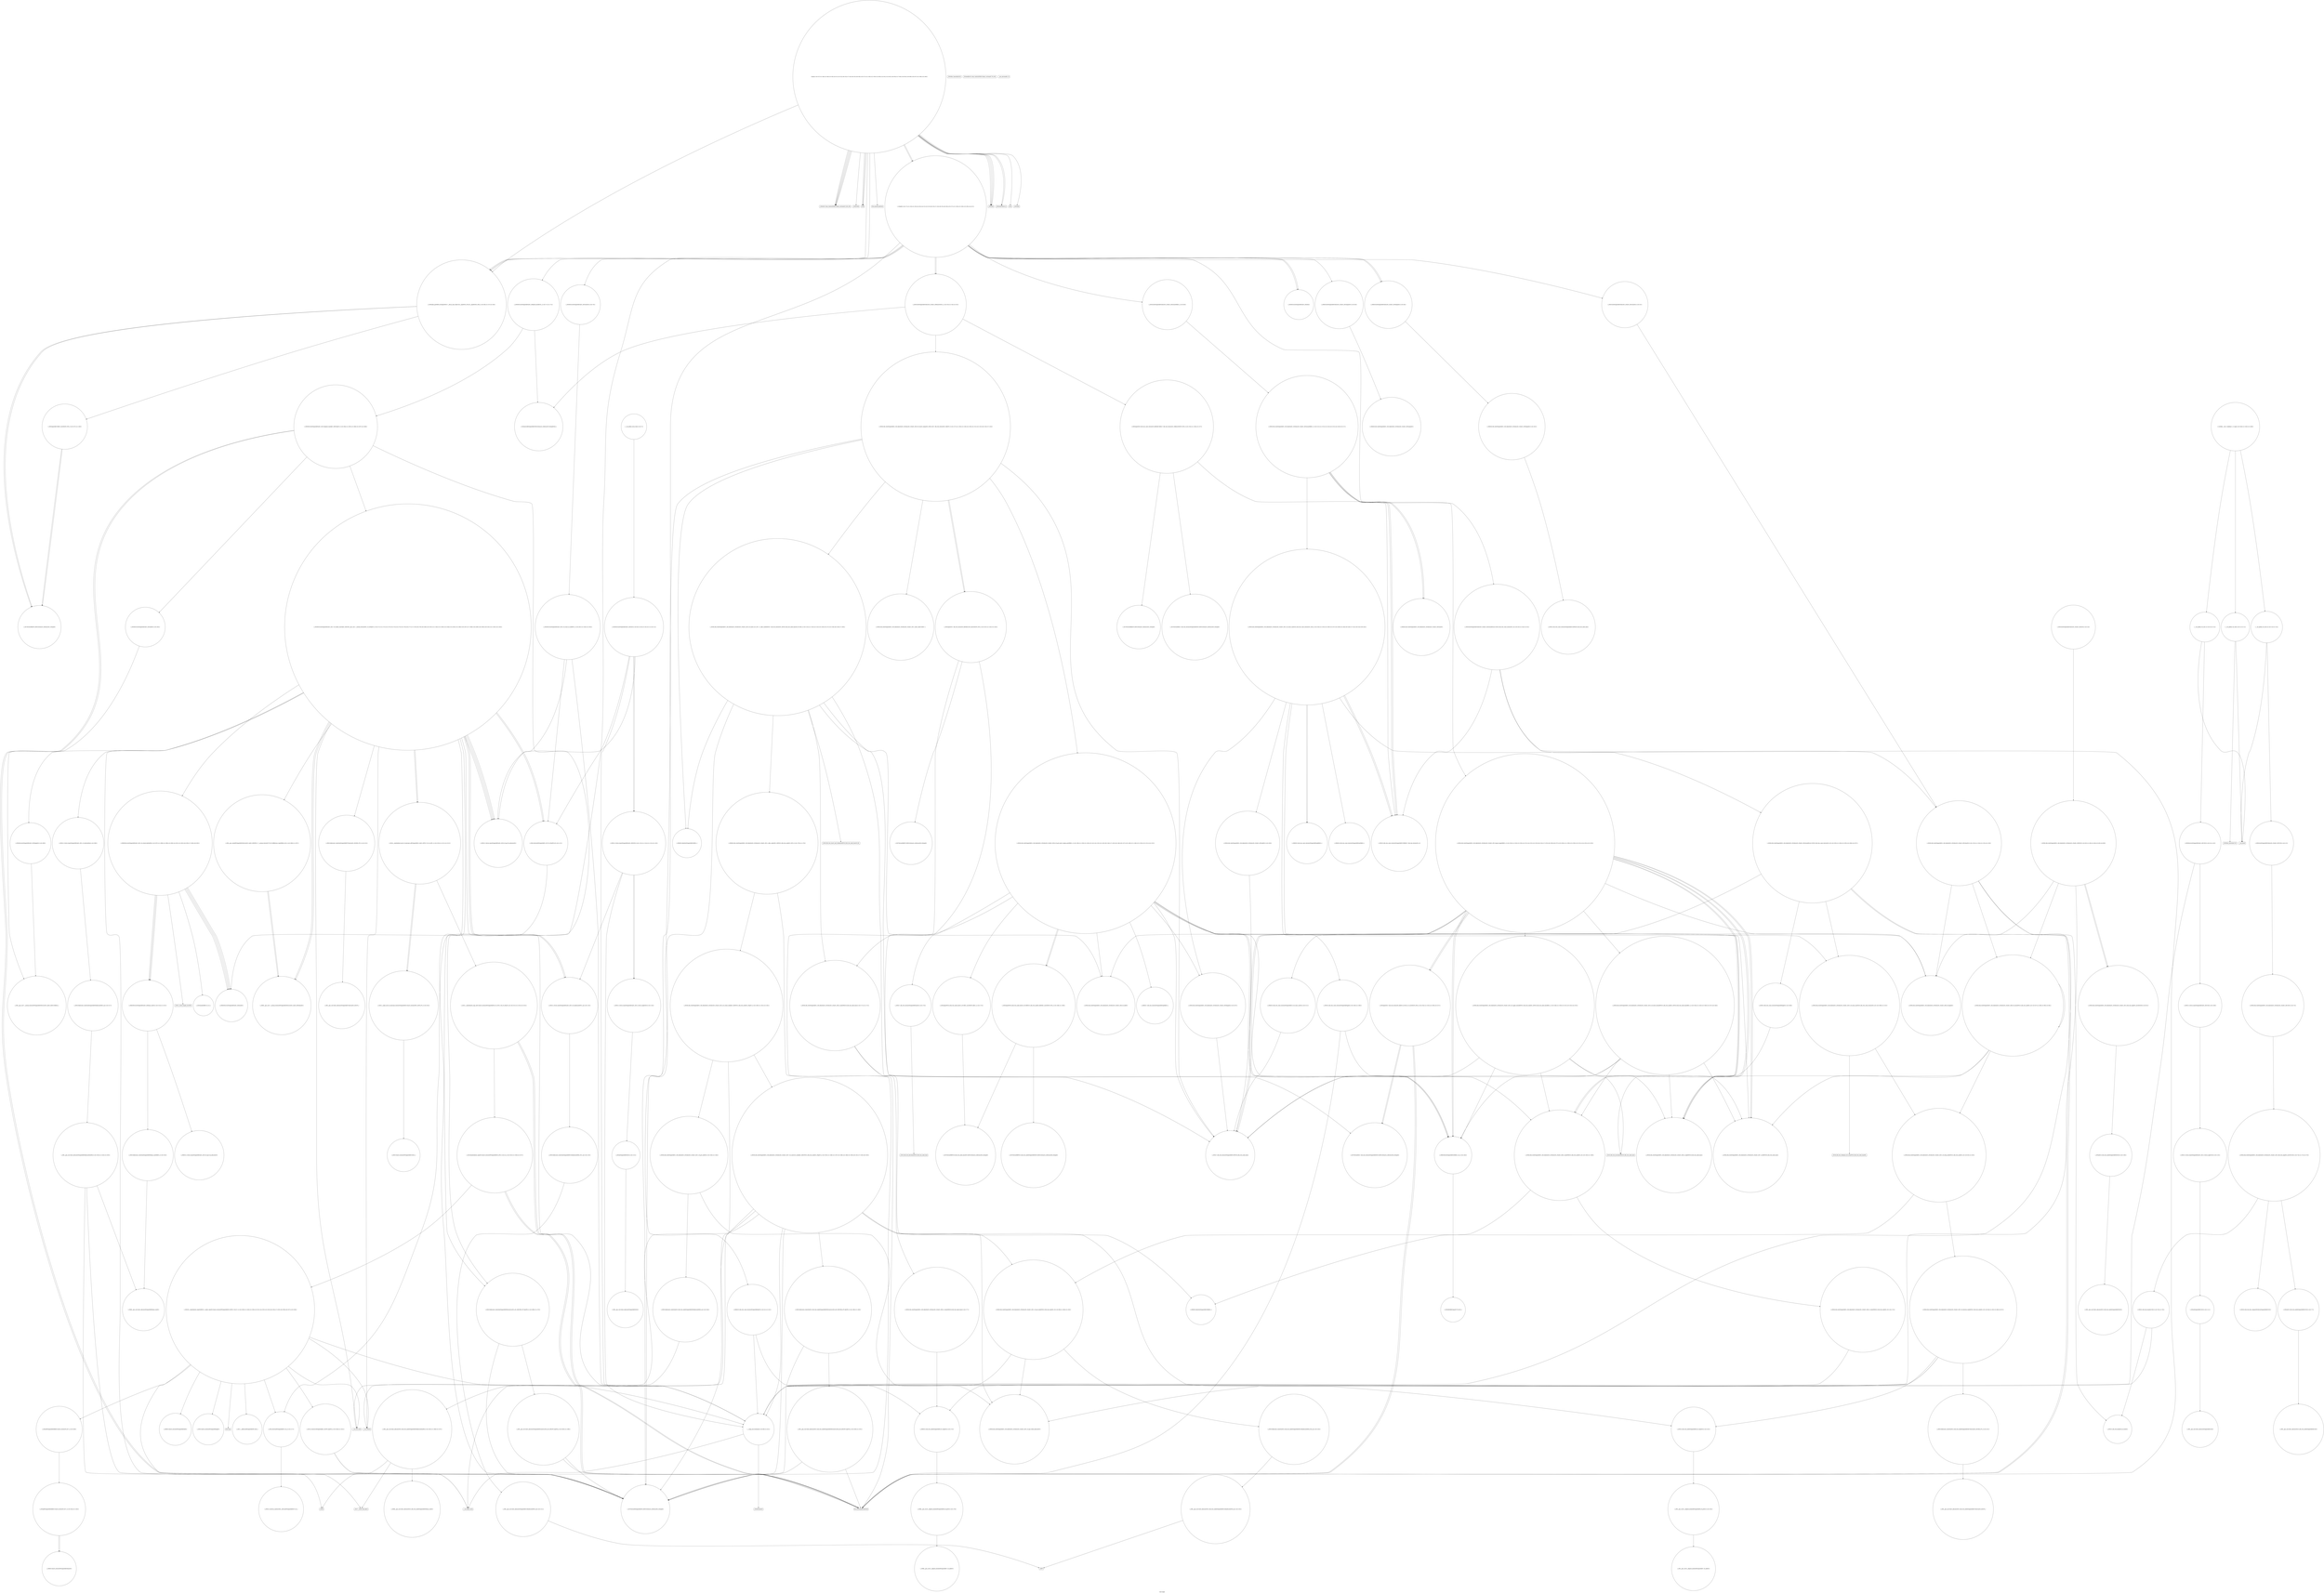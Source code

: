 digraph "Call Graph" {
	label="Call Graph";

	Node0x55c5cf1c3cd0 [shape=record,shape=circle,label="{__cxx_global_var_init|{<s0>1|<s1>2}}"];
	Node0x55c5cf1c3cd0:s0 -> Node0x55c5cf1c3d50[color=black];
	Node0x55c5cf1c3cd0:s1 -> Node0x55c5cf5871e0[color=black];
	Node0x55c5cf58e720 [shape=record,shape=circle,label="{_ZN9__gnu_cxx13new_allocatorISt4pairIiiEE8allocateEmPKv|{<s0>318|<s1>319|<s2>320}}"];
	Node0x55c5cf58e720:s0 -> Node0x55c5cf58e5a0[color=black];
	Node0x55c5cf58e720:s1 -> Node0x55c5cf589460[color=black];
	Node0x55c5cf58e720:s2 -> Node0x55c5cf5894e0[color=black];
	Node0x55c5cf58ad80 [shape=record,shape=circle,label="{_ZSt7forwardISt4pairIiiEEOT_RNSt16remove_referenceIS2_E4typeE}"];
	Node0x55c5cf5873e0 [shape=record,shape=circle,label="{_ZNSt6vectorISt4pairIiiESaIS1_EED2Ev|{<s0>8|<s1>9|<s2>10|<s3>11|<s4>12}}"];
	Node0x55c5cf5873e0:s0 -> Node0x55c5cf58a480[color=black];
	Node0x55c5cf5873e0:s1 -> Node0x55c5cf58a400[color=black];
	Node0x55c5cf5873e0:s2 -> Node0x55c5cf58a500[color=black];
	Node0x55c5cf5873e0:s3 -> Node0x55c5cf58a500[color=black];
	Node0x55c5cf5873e0:s4 -> Node0x55c5cf588560[color=black];
	Node0x55c5cf58eaa0 [shape=record,shape=circle,label="{_ZSt11__addressofISt4pairIiiEEPT_RS2_}"];
	Node0x55c5cf5888e0 [shape=record,shape=circle,label="{_ZNSt8_Rb_treeISt4pairIiiES1_St9_IdentityIS1_ESt4lessIS1_ESaIS1_EE5beginEv|{<s0>167}}"];
	Node0x55c5cf5888e0:s0 -> Node0x55c5cf58ae80[color=black];
	Node0x55c5cf587760 [shape=record,shape=circle,label="{_ZSt9make_pairIRiS0_ESt4pairINSt17__decay_and_stripIT_E6__typeENS2_IT0_E6__typeEEOS3_OS6_|{<s0>36|<s1>37|<s2>38}}"];
	Node0x55c5cf587760:s0 -> Node0x55c5cf58a100[color=black];
	Node0x55c5cf587760:s1 -> Node0x55c5cf58a100[color=black];
	Node0x55c5cf587760:s2 -> Node0x55c5cf58a180[color=black];
	Node0x55c5cf58ee20 [shape=record,shape=circle,label="{_ZN9__gnu_cxx13new_allocatorISt4pairIiiEE7destroyIS2_EEvPT_}"];
	Node0x55c5cf588c60 [shape=record,shape=circle,label="{_ZNSt8_Rb_treeISt4pairIiiES1_St9_IdentityIS1_ESt4lessIS1_ESaIS1_EE8_S_valueEPKSt13_Rb_tree_nodeIS1_E|{<s0>174}}"];
	Node0x55c5cf588c60:s0 -> Node0x55c5cf588ce0[color=black];
	Node0x55c5cf587ae0 [shape=record,shape=circle,label="{_ZNSt3setISt4pairIiiESt4lessIS1_ESaIS1_EE5eraseERKS1_|{<s0>46}}"];
	Node0x55c5cf587ae0:s0 -> Node0x55c5cf58d720[color=black];
	Node0x55c5cf588fe0 [shape=record,shape=circle,label="{_ZNSt8_Rb_treeISt4pairIiiES1_St9_IdentityIS1_ESt4lessIS1_ESaIS1_EE8_S_valueEPKSt18_Rb_tree_node_base|{<s0>177}}"];
	Node0x55c5cf588fe0:s0 -> Node0x55c5cf588ce0[color=black];
	Node0x55c5cf587e60 [shape=record,shape=Mrecord,label="{_ZStlsISt11char_traitsIcEERSt13basic_ostreamIcT_ES5_PKc}"];
	Node0x55c5cf589360 [shape=record,shape=circle,label="{_ZN9__gnu_cxx13new_allocatorISt13_Rb_tree_nodeISt4pairIiiEEE8allocateEmPKv|{<s0>195|<s1>196|<s2>197}}"];
	Node0x55c5cf589360:s0 -> Node0x55c5cf5893e0[color=black];
	Node0x55c5cf589360:s1 -> Node0x55c5cf589460[color=black];
	Node0x55c5cf589360:s2 -> Node0x55c5cf5894e0[color=black];
	Node0x55c5cf5881e0 [shape=record,shape=circle,label="{_ZNSt8_Rb_treeISt4pairIiiES1_St9_IdentityIS1_ESt4lessIS1_ESaIS1_EE13_Rb_tree_implIS5_Lb1EEC2Ev|{<s0>74|<s1>75|<s2>76}}"];
	Node0x55c5cf5881e0:s0 -> Node0x55c5cf588260[color=black];
	Node0x55c5cf5881e0:s1 -> Node0x55c5cf5882e0[color=black];
	Node0x55c5cf5881e0:s2 -> Node0x55c5cf588360[color=black];
	Node0x55c5cf5896e0 [shape=record,shape=circle,label="{_ZN9__gnu_cxx13new_allocatorISt13_Rb_tree_nodeISt4pairIiiEEE9constructIS3_JS3_EEEvPT_DpOT0_|{<s0>200|<s1>201}}"];
	Node0x55c5cf5896e0:s0 -> Node0x55c5cf58ad80[color=black];
	Node0x55c5cf5896e0:s1 -> Node0x55c5cf589760[color=black];
	Node0x55c5cf588560 [shape=record,shape=circle,label="{__clang_call_terminate|{<s0>80|<s1>81}}"];
	Node0x55c5cf588560:s0 -> Node0x55c5cf5885e0[color=black];
	Node0x55c5cf588560:s1 -> Node0x55c5cf588660[color=black];
	Node0x55c5cf58d2a0 [shape=record,shape=circle,label="{_ZNKSt8_Rb_treeISt4pairIiiES1_St9_IdentityIS1_ESt4lessIS1_ESaIS1_EE5emptyEv}"];
	Node0x55c5cf589900 [shape=record,shape=circle,label="{_ZNSt8_Rb_treeISt4pairIiiES1_St9_IdentityIS1_ESt4lessIS1_ESaIS1_EE8_S_rightEPSt18_Rb_tree_node_base}"];
	Node0x55c5cf58d620 [shape=record,shape=Mrecord,label="{_ZSt18_Rb_tree_incrementPKSt18_Rb_tree_node_base}"];
	Node0x55c5cf589c80 [shape=record,shape=circle,label="{_ZNSt13_Rb_tree_nodeISt4pairIiiEE9_M_valptrEv|{<s0>102}}"];
	Node0x55c5cf589c80:s0 -> Node0x55c5cf589d80[color=black];
	Node0x55c5cf58d9a0 [shape=record,shape=circle,label="{_ZNSt8_Rb_treeISt4pairIiiES1_St9_IdentityIS1_ESt4lessIS1_ESaIS1_EE14_M_upper_boundEPSt13_Rb_tree_nodeIS1_EPSt18_Rb_tree_node_baseRKS1_|{<s0>249|<s1>250|<s2>251|<s3>252|<s4>253}}"];
	Node0x55c5cf58d9a0:s0 -> Node0x55c5cf58b000[color=black];
	Node0x55c5cf58d9a0:s1 -> Node0x55c5cf58af80[color=black];
	Node0x55c5cf58d9a0:s2 -> Node0x55c5cf589980[color=black];
	Node0x55c5cf58d9a0:s3 -> Node0x55c5cf589900[color=black];
	Node0x55c5cf58d9a0:s4 -> Node0x55c5cf58ae80[color=black];
	Node0x55c5cf58a000 [shape=record,shape=circle,label="{_ZNSaISt13_Rb_tree_nodeISt4pairIiiEEED2Ev|{<s0>106}}"];
	Node0x55c5cf58a000:s0 -> Node0x55c5cf58a080[color=black];
	Node0x55c5cf58dd20 [shape=record,shape=circle,label="{_ZNSt6vectorISt4pairIiiESaIS1_EE12emplace_backIJS1_EEEvDpOT_|{<s0>264|<s1>265|<s2>266|<s3>267|<s4>268}}"];
	Node0x55c5cf58dd20:s0 -> Node0x55c5cf58ad80[color=black];
	Node0x55c5cf58dd20:s1 -> Node0x55c5cf58dda0[color=black];
	Node0x55c5cf58dd20:s2 -> Node0x55c5cf58dea0[color=black];
	Node0x55c5cf58dd20:s3 -> Node0x55c5cf58ad80[color=black];
	Node0x55c5cf58dd20:s4 -> Node0x55c5cf58de20[color=black];
	Node0x55c5cf58a380 [shape=record,shape=circle,label="{_ZN9__gnu_cxx13new_allocatorISt4pairIiiEEC2Ev}"];
	Node0x55c5cf58e0a0 [shape=record,shape=circle,label="{_ZNSt6vectorISt4pairIiiESaIS1_EE5beginEv|{<s0>308}}"];
	Node0x55c5cf58e0a0:s0 -> Node0x55c5cf58e620[color=black];
	Node0x55c5cf58a700 [shape=record,shape=circle,label="{_ZNSt12_Vector_baseISt4pairIiiESaIS1_EE12_Vector_implD2Ev|{<s0>119}}"];
	Node0x55c5cf58a700:s0 -> Node0x55c5cf58a880[color=black];
	Node0x55c5cf58e420 [shape=record,shape=circle,label="{_ZSt3maxImERKT_S2_S2_}"];
	Node0x55c5cf58aa80 [shape=record,shape=circle,label="{_ZSt4moveIRSt4pairIiiEEONSt16remove_referenceIT_E4typeEOS4_}"];
	Node0x55c5cf1c3d50 [shape=record,shape=Mrecord,label="{_ZNSt8ios_base4InitC1Ev}"];
	Node0x55c5cf58e7a0 [shape=record,shape=circle,label="{_ZSt22__uninitialized_copy_aISt13move_iteratorIPSt4pairIiiEES3_S2_ET0_T_S6_S5_RSaIT1_E|{<s0>321|<s1>322|<s2>323}}"];
	Node0x55c5cf58e7a0:s0 -> Node0x55c5cf589760[color=black];
	Node0x55c5cf58e7a0:s1 -> Node0x55c5cf589760[color=black];
	Node0x55c5cf58e7a0:s2 -> Node0x55c5cf58e8a0[color=black];
	Node0x55c5cf58ae00 [shape=record,shape=circle,label="{_ZNSt4pairISt17_Rb_tree_iteratorIS_IiiEEbEC2IS2_bLb1EEEOT_OT0_|{<s0>161|<s1>162|<s2>163}}"];
	Node0x55c5cf58ae00:s0 -> Node0x55c5cf5897e0[color=black];
	Node0x55c5cf58ae00:s1 -> Node0x55c5cf589760[color=black];
	Node0x55c5cf58ae00:s2 -> Node0x55c5cf58d0a0[color=black];
	Node0x55c5cf587460 [shape=record,shape=circle,label="{__cxx_global_var_init.2|{<s0>13|<s1>14}}"];
	Node0x55c5cf587460:s0 -> Node0x55c5cf5874e0[color=black];
	Node0x55c5cf587460:s1 -> Node0x55c5cf5871e0[color=black];
	Node0x55c5cf58eb20 [shape=record,shape=circle,label="{_ZNKSt13move_iteratorIPSt4pairIiiEEdeEv}"];
	Node0x55c5cf588960 [shape=record,shape=circle,label="{_ZNSt4pairIPSt18_Rb_tree_node_baseS1_EC2IRPSt13_Rb_tree_nodeIS_IiiEERS1_Lb1EEEOT_OT0_|{<s0>168|<s1>169}}"];
	Node0x55c5cf588960:s0 -> Node0x55c5cf588e60[color=black];
	Node0x55c5cf588960:s1 -> Node0x55c5cf588ee0[color=black];
	Node0x55c5cf5877e0 [shape=record,shape=circle,label="{_ZNKSt3setISt4pairIiiESt4lessIS1_ESaIS1_EE5emptyEv|{<s0>39}}"];
	Node0x55c5cf5877e0:s0 -> Node0x55c5cf58d2a0[color=black];
	Node0x55c5cf58eea0 [shape=record,shape=circle,label="{_GLOBAL__sub_I_vepifanov_2_0.cpp|{<s0>344|<s1>345|<s2>346}}"];
	Node0x55c5cf58eea0:s0 -> Node0x55c5cf1c3cd0[color=black];
	Node0x55c5cf58eea0:s1 -> Node0x55c5cf587260[color=black];
	Node0x55c5cf58eea0:s2 -> Node0x55c5cf587460[color=black];
	Node0x55c5cf588ce0 [shape=record,shape=circle,label="{_ZNKSt13_Rb_tree_nodeISt4pairIiiEE9_M_valptrEv|{<s0>175}}"];
	Node0x55c5cf588ce0:s0 -> Node0x55c5cf588d60[color=black];
	Node0x55c5cf587b60 [shape=record,shape=circle,label="{main|{<s0>47|<s1>48|<s2>49|<s3>50|<s4>51|<s5>52|<s6>53|<s7>54|<s8>55|<s9>56|<s10>57|<s11>58|<s12>59|<s13>60|<s14>61|<s15>62|<s16>63|<s17>64|<s18>65|<s19>66|<s20>67|<s21>68|<s22>69}}"];
	Node0x55c5cf587b60:s0 -> Node0x55c5cf587be0[color=black];
	Node0x55c5cf587b60:s1 -> Node0x55c5cf587c60[color=black];
	Node0x55c5cf587b60:s2 -> Node0x55c5cf587ce0[color=black];
	Node0x55c5cf587b60:s3 -> Node0x55c5cf587c60[color=black];
	Node0x55c5cf587b60:s4 -> Node0x55c5cf587760[color=black];
	Node0x55c5cf587b60:s5 -> Node0x55c5cf587d60[color=black];
	Node0x55c5cf587b60:s6 -> Node0x55c5cf587c60[color=black];
	Node0x55c5cf587b60:s7 -> Node0x55c5cf587de0[color=black];
	Node0x55c5cf587b60:s8 -> Node0x55c5cf5875e0[color=black];
	Node0x55c5cf587b60:s9 -> Node0x55c5cf5875e0[color=black];
	Node0x55c5cf587b60:s10 -> Node0x55c5cf587e60[color=black];
	Node0x55c5cf587b60:s11 -> Node0x55c5cf587ee0[color=black];
	Node0x55c5cf587b60:s12 -> Node0x55c5cf587e60[color=black];
	Node0x55c5cf587b60:s13 -> Node0x55c5cf587e60[color=black];
	Node0x55c5cf587b60:s14 -> Node0x55c5cf587ee0[color=black];
	Node0x55c5cf587b60:s15 -> Node0x55c5cf587f60[color=black];
	Node0x55c5cf587b60:s16 -> Node0x55c5cf587ee0[color=black];
	Node0x55c5cf587b60:s17 -> Node0x55c5cf587e60[color=black];
	Node0x55c5cf587b60:s18 -> Node0x55c5cf587ee0[color=black];
	Node0x55c5cf587b60:s19 -> Node0x55c5cf587e60[color=black];
	Node0x55c5cf587b60:s20 -> Node0x55c5cf5880e0[color=black];
	Node0x55c5cf587b60:s21 -> Node0x55c5cf588060[color=black];
	Node0x55c5cf587b60:s22 -> Node0x55c5cf587f60[color=black];
	Node0x55c5cf589060 [shape=record,shape=circle,label="{_ZNKSt8_Rb_treeISt4pairIiiES1_St9_IdentityIS1_ESt4lessIS1_ESaIS1_EE11_Alloc_nodeclIS1_EEPSt13_Rb_tree_nodeIS1_EOT_|{<s0>178|<s1>179}}"];
	Node0x55c5cf589060:s0 -> Node0x55c5cf58ad80[color=black];
	Node0x55c5cf589060:s1 -> Node0x55c5cf589160[color=black];
	Node0x55c5cf587ee0 [shape=record,shape=Mrecord,label="{_ZNSolsEi}"];
	Node0x55c5cf5893e0 [shape=record,shape=circle,label="{_ZNK9__gnu_cxx13new_allocatorISt13_Rb_tree_nodeISt4pairIiiEEE8max_sizeEv}"];
	Node0x55c5cf588260 [shape=record,shape=circle,label="{_ZNSaISt13_Rb_tree_nodeISt4pairIiiEEEC2Ev|{<s0>77}}"];
	Node0x55c5cf588260:s0 -> Node0x55c5cf5883e0[color=black];
	Node0x55c5cf589760 [shape=record,shape=Mrecord,label="{llvm.memcpy.p0i8.p0i8.i64}"];
	Node0x55c5cf5885e0 [shape=record,shape=Mrecord,label="{__cxa_begin_catch}"];
	Node0x55c5cf58d320 [shape=record,shape=circle,label="{_ZNKSt8_Rb_treeISt4pairIiiES1_St9_IdentityIS1_ESt4lessIS1_ESaIS1_EE5beginEv|{<s0>202}}"];
	Node0x55c5cf58d320:s0 -> Node0x55c5cf58d3a0[color=black];
	Node0x55c5cf589980 [shape=record,shape=circle,label="{_ZNSt8_Rb_treeISt4pairIiiES1_St9_IdentityIS1_ESt4lessIS1_ESaIS1_EE7_S_leftEPSt18_Rb_tree_node_base}"];
	Node0x55c5cf58d6a0 [shape=record,shape=Mrecord,label="{_ZSt28_Rb_tree_rebalance_for_erasePSt18_Rb_tree_node_baseRS_}"];
	Node0x55c5cf589d00 [shape=record,shape=circle,label="{_ZN9__gnu_cxx13new_allocatorISt13_Rb_tree_nodeISt4pairIiiEEE7destroyIS3_EEvPT_}"];
	Node0x55c5cf58da20 [shape=record,shape=circle,label="{_ZNSt4pairISt17_Rb_tree_iteratorIS_IiiEES2_EC2IS2_S2_Lb1EEEOT_OT0_|{<s0>254|<s1>255|<s2>256|<s3>257}}"];
	Node0x55c5cf58da20:s0 -> Node0x55c5cf5897e0[color=black];
	Node0x55c5cf58da20:s1 -> Node0x55c5cf589760[color=black];
	Node0x55c5cf58da20:s2 -> Node0x55c5cf5897e0[color=black];
	Node0x55c5cf58da20:s3 -> Node0x55c5cf589760[color=black];
	Node0x55c5cf58a080 [shape=record,shape=circle,label="{_ZN9__gnu_cxx13new_allocatorISt13_Rb_tree_nodeISt4pairIiiEEED2Ev}"];
	Node0x55c5cf58dda0 [shape=record,shape=circle,label="{_ZNSt16allocator_traitsISaISt4pairIiiEEE9constructIS1_JS1_EEEvRS2_PT_DpOT0_|{<s0>269|<s1>270}}"];
	Node0x55c5cf58dda0:s0 -> Node0x55c5cf58ad80[color=black];
	Node0x55c5cf58dda0:s1 -> Node0x55c5cf58df20[color=black];
	Node0x55c5cf58a400 [shape=record,shape=circle,label="{_ZSt8_DestroyIPSt4pairIiiES1_EvT_S3_RSaIT0_E|{<s0>112}}"];
	Node0x55c5cf58a400:s0 -> Node0x55c5cf58a580[color=black];
	Node0x55c5cf58e120 [shape=record,shape=circle,label="{_ZNSt12_Vector_baseISt4pairIiiESaIS1_EE11_M_allocateEm|{<s0>309}}"];
	Node0x55c5cf58e120:s0 -> Node0x55c5cf58e6a0[color=black];
	Node0x55c5cf58a780 [shape=record,shape=circle,label="{_ZNSt16allocator_traitsISaISt4pairIiiEEE10deallocateERS2_PS1_m|{<s0>120}}"];
	Node0x55c5cf58a780:s0 -> Node0x55c5cf58a800[color=black];
	Node0x55c5cf58e4a0 [shape=record,shape=circle,label="{_ZNSt16allocator_traitsISaISt4pairIiiEEE8max_sizeERKS2_|{<s0>316}}"];
	Node0x55c5cf58e4a0:s0 -> Node0x55c5cf58e5a0[color=black];
	Node0x55c5cf58ab00 [shape=record,shape=circle,label="{_ZNSt4pairISt23_Rb_tree_const_iteratorIS_IiiEEbEC2IRSt17_Rb_tree_iteratorIS1_ERbLb1EEEOT_OT0_|{<s0>135|<s1>136|<s2>137}}"];
	Node0x55c5cf58ab00:s0 -> Node0x55c5cf58d120[color=black];
	Node0x55c5cf58ab00:s1 -> Node0x55c5cf58d1a0[color=black];
	Node0x55c5cf58ab00:s2 -> Node0x55c5cf58d220[color=black];
	Node0x55c5cf587160 [shape=record,shape=Mrecord,label="{_ZNSt8ios_base4InitD1Ev}"];
	Node0x55c5cf58e820 [shape=record,shape=circle,label="{_ZSt32__make_move_if_noexcept_iteratorISt4pairIiiESt13move_iteratorIPS1_EET0_PT_|{<s0>324}}"];
	Node0x55c5cf58e820:s0 -> Node0x55c5cf58eda0[color=black];
	Node0x55c5cf58ae80 [shape=record,shape=circle,label="{_ZNSt17_Rb_tree_iteratorISt4pairIiiEEC2EPSt18_Rb_tree_node_base}"];
	Node0x55c5cf5874e0 [shape=record,shape=circle,label="{_ZNSt3setISt4pairIiiESt4lessIS1_ESaIS1_EEC2Ev|{<s0>15}}"];
	Node0x55c5cf5874e0:s0 -> Node0x55c5cf588160[color=black];
	Node0x55c5cf58eba0 [shape=record,shape=circle,label="{_ZNSt13move_iteratorIPSt4pairIiiEEppEv}"];
	Node0x55c5cf5889e0 [shape=record,shape=circle,label="{_ZNSt17_Rb_tree_iteratorISt4pairIiiEEmmEv|{<s0>170}}"];
	Node0x55c5cf5889e0:s0 -> Node0x55c5cf588f60[color=black];
	Node0x55c5cf587860 [shape=record,shape=circle,label="{_ZNKSt3setISt4pairIiiESt4lessIS1_ESaIS1_EE5beginEv|{<s0>40}}"];
	Node0x55c5cf587860:s0 -> Node0x55c5cf58d320[color=black];
	Node0x55c5cf588d60 [shape=record,shape=circle,label="{_ZNK9__gnu_cxx16__aligned_membufISt4pairIiiEE6_M_ptrEv|{<s0>176}}"];
	Node0x55c5cf588d60:s0 -> Node0x55c5cf588de0[color=black];
	Node0x55c5cf587be0 [shape=record,shape=Mrecord,label="{_ZNSirsERi}"];
	Node0x55c5cf5890e0 [shape=record,shape=Mrecord,label="{_ZSt29_Rb_tree_insert_and_rebalancebPSt18_Rb_tree_node_baseS0_RS_}"];
	Node0x55c5cf587f60 [shape=record,shape=Mrecord,label="{_ZNSolsEPFRSoS_E}"];
	Node0x55c5cf589460 [shape=record,shape=Mrecord,label="{_ZSt17__throw_bad_allocv}"];
	Node0x55c5cf5882e0 [shape=record,shape=circle,label="{_ZNSt20_Rb_tree_key_compareISt4lessISt4pairIiiEEEC2Ev}"];
	Node0x55c5cf5897e0 [shape=record,shape=circle,label="{_ZSt7forwardISt17_Rb_tree_iteratorISt4pairIiiEEEOT_RNSt16remove_referenceIS4_E4typeE}"];
	Node0x55c5cf588660 [shape=record,shape=Mrecord,label="{_ZSt9terminatev}"];
	Node0x55c5cf58d3a0 [shape=record,shape=circle,label="{_ZNSt23_Rb_tree_const_iteratorISt4pairIiiEEC2EPKSt18_Rb_tree_node_base}"];
	Node0x55c5cf589a00 [shape=record,shape=circle,label="{_ZNSt8_Rb_treeISt4pairIiiES1_St9_IdentityIS1_ESt4lessIS1_ESaIS1_EE12_M_drop_nodeEPSt13_Rb_tree_nodeIS1_E|{<s0>92|<s1>93}}"];
	Node0x55c5cf589a00:s0 -> Node0x55c5cf589a80[color=black];
	Node0x55c5cf589a00:s1 -> Node0x55c5cf589b00[color=black];
	Node0x55c5cf58d720 [shape=record,shape=circle,label="{_ZNSt8_Rb_treeISt4pairIiiES1_St9_IdentityIS1_ESt4lessIS1_ESaIS1_EE5eraseERKS1_|{<s0>212|<s1>213|<s2>214|<s3>215|<s4>216|<s5>217}}"];
	Node0x55c5cf58d720:s0 -> Node0x55c5cf58d7a0[color=black];
	Node0x55c5cf58d720:s1 -> Node0x55c5cf58d820[color=black];
	Node0x55c5cf58d720:s2 -> Node0x55c5cf58d1a0[color=black];
	Node0x55c5cf58d720:s3 -> Node0x55c5cf58d1a0[color=black];
	Node0x55c5cf58d720:s4 -> Node0x55c5cf58d8a0[color=black];
	Node0x55c5cf58d720:s5 -> Node0x55c5cf58d820[color=black];
	Node0x55c5cf589d80 [shape=record,shape=circle,label="{_ZN9__gnu_cxx16__aligned_membufISt4pairIiiEE6_M_ptrEv|{<s0>103}}"];
	Node0x55c5cf589d80:s0 -> Node0x55c5cf589e00[color=black];
	Node0x55c5cf58daa0 [shape=record,shape=circle,label="{_ZNKSt23_Rb_tree_const_iteratorISt4pairIiiEEeqERKS2_}"];
	Node0x55c5cf58a100 [shape=record,shape=circle,label="{_ZSt7forwardIRiEOT_RNSt16remove_referenceIS1_E4typeE}"];
	Node0x55c5cf58de20 [shape=record,shape=circle,label="{_ZNSt6vectorISt4pairIiiESaIS1_EE17_M_realloc_insertIJS1_EEEvN9__gnu_cxx17__normal_iteratorIPS1_S3_EEDpOT_|{<s0>271|<s1>272|<s2>273|<s3>274|<s4>275|<s5>276|<s6>277|<s7>278|<s8>279|<s9>280|<s10>281|<s11>282|<s12>283|<s13>284|<s14>285|<s15>286|<s16>287|<s17>288|<s18>289|<s19>290|<s20>291|<s21>292|<s22>293}}"];
	Node0x55c5cf58de20:s0 -> Node0x55c5cf58dfa0[color=black];
	Node0x55c5cf58de20:s1 -> Node0x55c5cf58e0a0[color=black];
	Node0x55c5cf58de20:s2 -> Node0x55c5cf58e020[color=black];
	Node0x55c5cf58de20:s3 -> Node0x55c5cf58e120[color=black];
	Node0x55c5cf58de20:s4 -> Node0x55c5cf58ad80[color=black];
	Node0x55c5cf58de20:s5 -> Node0x55c5cf58dda0[color=black];
	Node0x55c5cf58de20:s6 -> Node0x55c5cf58e220[color=black];
	Node0x55c5cf58de20:s7 -> Node0x55c5cf58a480[color=black];
	Node0x55c5cf58de20:s8 -> Node0x55c5cf58e1a0[color=black];
	Node0x55c5cf58de20:s9 -> Node0x55c5cf58e220[color=black];
	Node0x55c5cf58de20:s10 -> Node0x55c5cf58a480[color=black];
	Node0x55c5cf58de20:s11 -> Node0x55c5cf58e1a0[color=black];
	Node0x55c5cf58de20:s12 -> Node0x55c5cf5885e0[color=black];
	Node0x55c5cf58de20:s13 -> Node0x55c5cf58e2a0[color=black];
	Node0x55c5cf58de20:s14 -> Node0x55c5cf589660[color=black];
	Node0x55c5cf58de20:s15 -> Node0x55c5cf58a480[color=black];
	Node0x55c5cf58de20:s16 -> Node0x55c5cf58a400[color=black];
	Node0x55c5cf58de20:s17 -> Node0x55c5cf58a680[color=black];
	Node0x55c5cf58de20:s18 -> Node0x55c5cf5895e0[color=black];
	Node0x55c5cf58de20:s19 -> Node0x55c5cf58a480[color=black];
	Node0x55c5cf58de20:s20 -> Node0x55c5cf58a400[color=black];
	Node0x55c5cf58de20:s21 -> Node0x55c5cf58a680[color=black];
	Node0x55c5cf58de20:s22 -> Node0x55c5cf588560[color=black];
	Node0x55c5cf58a480 [shape=record,shape=circle,label="{_ZNSt12_Vector_baseISt4pairIiiESaIS1_EE19_M_get_Tp_allocatorEv}"];
	Node0x55c5cf58e1a0 [shape=record,shape=circle,label="{_ZSt34__uninitialized_move_if_noexcept_aIPSt4pairIiiES2_SaIS1_EET0_T_S5_S4_RT1_|{<s0>310|<s1>311|<s2>312}}"];
	Node0x55c5cf58e1a0:s0 -> Node0x55c5cf58e820[color=black];
	Node0x55c5cf58e1a0:s1 -> Node0x55c5cf58e820[color=black];
	Node0x55c5cf58e1a0:s2 -> Node0x55c5cf58e7a0[color=black];
	Node0x55c5cf58a800 [shape=record,shape=circle,label="{_ZN9__gnu_cxx13new_allocatorISt4pairIiiEE10deallocateEPS2_m|{<s0>121}}"];
	Node0x55c5cf58a800:s0 -> Node0x55c5cf589f80[color=black];
	Node0x55c5cf58e520 [shape=record,shape=circle,label="{_ZNKSt12_Vector_baseISt4pairIiiESaIS1_EE19_M_get_Tp_allocatorEv}"];
	Node0x55c5cf58ab80 [shape=record,shape=circle,label="{_ZNSt8_Rb_treeISt4pairIiiES1_St9_IdentityIS1_ESt4lessIS1_ESaIS1_EE24_M_get_insert_unique_posERKS1_|{<s0>138|<s1>139|<s2>140|<s3>141|<s4>142|<s5>143|<s6>144|<s7>145|<s8>146|<s9>147|<s10>148|<s11>149|<s12>150|<s13>151|<s14>152}}"];
	Node0x55c5cf58ab80:s0 -> Node0x55c5cf5887e0[color=black];
	Node0x55c5cf58ab80:s1 -> Node0x55c5cf58af00[color=black];
	Node0x55c5cf58ab80:s2 -> Node0x55c5cf58b000[color=black];
	Node0x55c5cf58ab80:s3 -> Node0x55c5cf58af80[color=black];
	Node0x55c5cf58ab80:s4 -> Node0x55c5cf589980[color=black];
	Node0x55c5cf58ab80:s5 -> Node0x55c5cf589900[color=black];
	Node0x55c5cf58ab80:s6 -> Node0x55c5cf58ae80[color=black];
	Node0x55c5cf58ab80:s7 -> Node0x55c5cf5888e0[color=black];
	Node0x55c5cf58ab80:s8 -> Node0x55c5cf588860[color=black];
	Node0x55c5cf58ab80:s9 -> Node0x55c5cf588960[color=black];
	Node0x55c5cf58ab80:s10 -> Node0x55c5cf5889e0[color=black];
	Node0x55c5cf58ab80:s11 -> Node0x55c5cf588a60[color=black];
	Node0x55c5cf58ab80:s12 -> Node0x55c5cf58af80[color=black];
	Node0x55c5cf58ab80:s13 -> Node0x55c5cf588960[color=black];
	Node0x55c5cf58ab80:s14 -> Node0x55c5cf588ae0[color=black];
	Node0x55c5cf5871e0 [shape=record,shape=Mrecord,label="{__cxa_atexit}"];
	Node0x55c5cf58e8a0 [shape=record,shape=circle,label="{_ZSt18uninitialized_copyISt13move_iteratorIPSt4pairIiiEES3_ET0_T_S6_S5_|{<s0>325|<s1>326|<s2>327}}"];
	Node0x55c5cf58e8a0:s0 -> Node0x55c5cf589760[color=black];
	Node0x55c5cf58e8a0:s1 -> Node0x55c5cf589760[color=black];
	Node0x55c5cf58e8a0:s2 -> Node0x55c5cf58e920[color=black];
	Node0x55c5cf58af00 [shape=record,shape=circle,label="{_ZNSt8_Rb_treeISt4pairIiiES1_St9_IdentityIS1_ESt4lessIS1_ESaIS1_EE6_M_endEv}"];
	Node0x55c5cf587560 [shape=record,shape=circle,label="{_ZNSt3setISt4pairIiiESt4lessIS1_ESaIS1_EED2Ev|{<s0>16}}"];
	Node0x55c5cf587560:s0 -> Node0x55c5cf5886e0[color=black];
	Node0x55c5cf58ec20 [shape=record,shape=Mrecord,label="{llvm.trap}"];
	Node0x55c5cf588a60 [shape=record,shape=circle,label="{_ZNSt8_Rb_treeISt4pairIiiES1_St9_IdentityIS1_ESt4lessIS1_ESaIS1_EE6_S_keyEPKSt18_Rb_tree_node_base|{<s0>171|<s1>172}}"];
	Node0x55c5cf588a60:s0 -> Node0x55c5cf588fe0[color=black];
	Node0x55c5cf588a60:s1 -> Node0x55c5cf588be0[color=black];
	Node0x55c5cf5878e0 [shape=record,shape=circle,label="{_ZNKSt23_Rb_tree_const_iteratorISt4pairIiiEEptEv|{<s0>41|<s1>42}}"];
	Node0x55c5cf5878e0:s0 -> Node0x55c5cf588ce0[color=black];
	Node0x55c5cf5878e0:s1 -> Node0x55c5cf588560[color=black];
	Node0x55c5cf588de0 [shape=record,shape=circle,label="{_ZNK9__gnu_cxx16__aligned_membufISt4pairIiiEE7_M_addrEv}"];
	Node0x55c5cf587c60 [shape=record,shape=Mrecord,label="{scanf}"];
	Node0x55c5cf589160 [shape=record,shape=circle,label="{_ZNSt8_Rb_treeISt4pairIiiES1_St9_IdentityIS1_ESt4lessIS1_ESaIS1_EE14_M_create_nodeIJS1_EEEPSt13_Rb_tree_nodeIS1_EDpOT_|{<s0>180|<s1>181|<s2>182}}"];
	Node0x55c5cf589160:s0 -> Node0x55c5cf5891e0[color=black];
	Node0x55c5cf589160:s1 -> Node0x55c5cf58ad80[color=black];
	Node0x55c5cf589160:s2 -> Node0x55c5cf589260[color=black];
	Node0x55c5cf587fe0 [shape=record,shape=Mrecord,label="{_ZSt4endlIcSt11char_traitsIcEERSt13basic_ostreamIT_T0_ES6_}"];
	Node0x55c5cf5894e0 [shape=record,shape=Mrecord,label="{_Znwm}"];
	Node0x55c5cf588360 [shape=record,shape=circle,label="{_ZNSt15_Rb_tree_headerC2Ev|{<s0>78|<s1>79}}"];
	Node0x55c5cf588360:s0 -> Node0x55c5cf588460[color=black];
	Node0x55c5cf588360:s1 -> Node0x55c5cf588560[color=black];
	Node0x55c5cf58d0a0 [shape=record,shape=circle,label="{_ZSt7forwardIbEOT_RNSt16remove_referenceIS0_E4typeE}"];
	Node0x55c5cf5886e0 [shape=record,shape=circle,label="{_ZNSt8_Rb_treeISt4pairIiiES1_St9_IdentityIS1_ESt4lessIS1_ESaIS1_EED2Ev|{<s0>82|<s1>83|<s2>84|<s3>85|<s4>86}}"];
	Node0x55c5cf5886e0:s0 -> Node0x55c5cf5887e0[color=black];
	Node0x55c5cf5886e0:s1 -> Node0x55c5cf588760[color=black];
	Node0x55c5cf5886e0:s2 -> Node0x55c5cf589880[color=black];
	Node0x55c5cf5886e0:s3 -> Node0x55c5cf589880[color=black];
	Node0x55c5cf5886e0:s4 -> Node0x55c5cf588560[color=black];
	Node0x55c5cf58d420 [shape=record,shape=circle,label="{_ZNSt8_Rb_treeISt4pairIiiES1_St9_IdentityIS1_ESt4lessIS1_ESaIS1_EE5eraseB5cxx11ESt23_Rb_tree_const_iteratorIS1_E|{<s0>203|<s1>204|<s2>205|<s3>206|<s4>207}}"];
	Node0x55c5cf58d420:s0 -> Node0x55c5cf589760[color=black];
	Node0x55c5cf58d420:s1 -> Node0x55c5cf58d4a0[color=black];
	Node0x55c5cf58d420:s2 -> Node0x55c5cf589760[color=black];
	Node0x55c5cf58d420:s3 -> Node0x55c5cf58d520[color=black];
	Node0x55c5cf58d420:s4 -> Node0x55c5cf58d5a0[color=black];
	Node0x55c5cf589a80 [shape=record,shape=circle,label="{_ZNSt8_Rb_treeISt4pairIiiES1_St9_IdentityIS1_ESt4lessIS1_ESaIS1_EE15_M_destroy_nodeEPSt13_Rb_tree_nodeIS1_E|{<s0>94|<s1>95|<s2>96|<s3>97}}"];
	Node0x55c5cf589a80:s0 -> Node0x55c5cf589c00[color=black];
	Node0x55c5cf589a80:s1 -> Node0x55c5cf589c80[color=black];
	Node0x55c5cf589a80:s2 -> Node0x55c5cf589b80[color=black];
	Node0x55c5cf589a80:s3 -> Node0x55c5cf588560[color=black];
	Node0x55c5cf58d7a0 [shape=record,shape=circle,label="{_ZNSt8_Rb_treeISt4pairIiiES1_St9_IdentityIS1_ESt4lessIS1_ESaIS1_EE11equal_rangeERKS1_|{<s0>218|<s1>219|<s2>220|<s3>221|<s4>222|<s5>223|<s6>224|<s7>225|<s8>226|<s9>227|<s10>228|<s11>229|<s12>230|<s13>231|<s14>232|<s15>233}}"];
	Node0x55c5cf58d7a0:s0 -> Node0x55c5cf5887e0[color=black];
	Node0x55c5cf58d7a0:s1 -> Node0x55c5cf58af00[color=black];
	Node0x55c5cf58d7a0:s2 -> Node0x55c5cf58b000[color=black];
	Node0x55c5cf58d7a0:s3 -> Node0x55c5cf58af80[color=black];
	Node0x55c5cf58d7a0:s4 -> Node0x55c5cf589900[color=black];
	Node0x55c5cf58d7a0:s5 -> Node0x55c5cf58b000[color=black];
	Node0x55c5cf58d7a0:s6 -> Node0x55c5cf58af80[color=black];
	Node0x55c5cf58d7a0:s7 -> Node0x55c5cf589980[color=black];
	Node0x55c5cf58d7a0:s8 -> Node0x55c5cf589980[color=black];
	Node0x55c5cf58d7a0:s9 -> Node0x55c5cf589900[color=black];
	Node0x55c5cf58d7a0:s10 -> Node0x55c5cf58d920[color=black];
	Node0x55c5cf58d7a0:s11 -> Node0x55c5cf58d9a0[color=black];
	Node0x55c5cf58d7a0:s12 -> Node0x55c5cf58da20[color=black];
	Node0x55c5cf58d7a0:s13 -> Node0x55c5cf58ae80[color=black];
	Node0x55c5cf58d7a0:s14 -> Node0x55c5cf58ae80[color=black];
	Node0x55c5cf58d7a0:s15 -> Node0x55c5cf58da20[color=black];
	Node0x55c5cf589e00 [shape=record,shape=circle,label="{_ZN9__gnu_cxx16__aligned_membufISt4pairIiiEE7_M_addrEv}"];
	Node0x55c5cf58db20 [shape=record,shape=circle,label="{_ZNSt8_Rb_treeISt4pairIiiES1_St9_IdentityIS1_ESt4lessIS1_ESaIS1_EE3endEv|{<s0>258}}"];
	Node0x55c5cf58db20:s0 -> Node0x55c5cf58ae80[color=black];
	Node0x55c5cf58a180 [shape=record,shape=circle,label="{_ZNSt4pairIiiEC2IRiS2_Lb1EEEOT_OT0_|{<s0>107|<s1>108}}"];
	Node0x55c5cf58a180:s0 -> Node0x55c5cf58a100[color=black];
	Node0x55c5cf58a180:s1 -> Node0x55c5cf58a100[color=black];
	Node0x55c5cf58dea0 [shape=record,shape=circle,label="{_ZNSt6vectorISt4pairIiiESaIS1_EE3endEv|{<s0>294}}"];
	Node0x55c5cf58dea0:s0 -> Node0x55c5cf58e620[color=black];
	Node0x55c5cf58a500 [shape=record,shape=circle,label="{_ZNSt12_Vector_baseISt4pairIiiESaIS1_EED2Ev|{<s0>113|<s1>114|<s2>115|<s3>116}}"];
	Node0x55c5cf58a500:s0 -> Node0x55c5cf58a680[color=black];
	Node0x55c5cf58a500:s1 -> Node0x55c5cf58a700[color=black];
	Node0x55c5cf58a500:s2 -> Node0x55c5cf58a700[color=black];
	Node0x55c5cf58a500:s3 -> Node0x55c5cf588560[color=black];
	Node0x55c5cf58e220 [shape=record,shape=circle,label="{_ZNK9__gnu_cxx17__normal_iteratorIPSt4pairIiiESt6vectorIS2_SaIS2_EEE4baseEv}"];
	Node0x55c5cf58a880 [shape=record,shape=circle,label="{_ZNSaISt4pairIiiEED2Ev|{<s0>122}}"];
	Node0x55c5cf58a880:s0 -> Node0x55c5cf58a900[color=black];
	Node0x55c5cf58e5a0 [shape=record,shape=circle,label="{_ZNK9__gnu_cxx13new_allocatorISt4pairIiiEE8max_sizeEv}"];
	Node0x55c5cf58ac00 [shape=record,shape=circle,label="{_ZNKSt9_IdentityISt4pairIiiEEclERS1_}"];
	Node0x55c5cf587260 [shape=record,shape=circle,label="{__cxx_global_var_init.1|{<s0>3|<s1>4}}"];
	Node0x55c5cf587260:s0 -> Node0x55c5cf5872e0[color=black];
	Node0x55c5cf587260:s1 -> Node0x55c5cf5871e0[color=black];
	Node0x55c5cf58e920 [shape=record,shape=circle,label="{_ZNSt20__uninitialized_copyILb0EE13__uninit_copyISt13move_iteratorIPSt4pairIiiEES5_EET0_T_S8_S7_|{<s0>328|<s1>329|<s2>330|<s3>331|<s4>332|<s5>333|<s6>334|<s7>335|<s8>336|<s9>337|<s10>338}}"];
	Node0x55c5cf58e920:s0 -> Node0x55c5cf58e9a0[color=black];
	Node0x55c5cf58e920:s1 -> Node0x55c5cf58eaa0[color=black];
	Node0x55c5cf58e920:s2 -> Node0x55c5cf58eb20[color=black];
	Node0x55c5cf58e920:s3 -> Node0x55c5cf58ea20[color=black];
	Node0x55c5cf58e920:s4 -> Node0x55c5cf58eba0[color=black];
	Node0x55c5cf58e920:s5 -> Node0x55c5cf5885e0[color=black];
	Node0x55c5cf58e920:s6 -> Node0x55c5cf58a580[color=black];
	Node0x55c5cf58e920:s7 -> Node0x55c5cf5895e0[color=black];
	Node0x55c5cf58e920:s8 -> Node0x55c5cf589660[color=black];
	Node0x55c5cf58e920:s9 -> Node0x55c5cf58ec20[color=black];
	Node0x55c5cf58e920:s10 -> Node0x55c5cf588560[color=black];
	Node0x55c5cf58af80 [shape=record,shape=circle,label="{_ZNKSt4lessISt4pairIiiEEclERKS1_S4_|{<s0>164}}"];
	Node0x55c5cf58af80:s0 -> Node0x55c5cf588b60[color=black];
	Node0x55c5cf5875e0 [shape=record,shape=circle,label="{_Z2goiii|{<s0>17|<s1>18|<s2>19|<s3>20|<s4>21|<s5>22|<s6>23|<s7>24|<s8>25|<s9>26|<s10>27|<s11>28|<s12>29|<s13>30|<s14>31}}"];
	Node0x55c5cf5875e0:s0 -> Node0x55c5cf587660[color=black];
	Node0x55c5cf5875e0:s1 -> Node0x55c5cf587760[color=black];
	Node0x55c5cf5875e0:s2 -> Node0x55c5cf5876e0[color=black];
	Node0x55c5cf5875e0:s3 -> Node0x55c5cf5877e0[color=black];
	Node0x55c5cf5875e0:s4 -> Node0x55c5cf587860[color=black];
	Node0x55c5cf5875e0:s5 -> Node0x55c5cf5878e0[color=black];
	Node0x55c5cf5875e0:s6 -> Node0x55c5cf587860[color=black];
	Node0x55c5cf5875e0:s7 -> Node0x55c5cf587960[color=black];
	Node0x55c5cf5875e0:s8 -> Node0x55c5cf5879e0[color=black];
	Node0x55c5cf5875e0:s9 -> Node0x55c5cf587a60[color=black];
	Node0x55c5cf5875e0:s10 -> Node0x55c5cf587a60[color=black];
	Node0x55c5cf5875e0:s11 -> Node0x55c5cf587760[color=black];
	Node0x55c5cf5875e0:s12 -> Node0x55c5cf587ae0[color=black];
	Node0x55c5cf5875e0:s13 -> Node0x55c5cf587760[color=black];
	Node0x55c5cf5875e0:s14 -> Node0x55c5cf5876e0[color=black];
	Node0x55c5cf58eca0 [shape=record,shape=circle,label="{_ZSteqIPSt4pairIiiEEbRKSt13move_iteratorIT_ES7_|{<s0>342|<s1>343}}"];
	Node0x55c5cf58eca0:s0 -> Node0x55c5cf58ed20[color=black];
	Node0x55c5cf58eca0:s1 -> Node0x55c5cf58ed20[color=black];
	Node0x55c5cf588ae0 [shape=record,shape=circle,label="{_ZNSt4pairIPSt18_Rb_tree_node_baseS1_EC2IRS1_Lb1EEEOT_RKS1_|{<s0>173}}"];
	Node0x55c5cf588ae0:s0 -> Node0x55c5cf588ee0[color=black];
	Node0x55c5cf587960 [shape=record,shape=circle,label="{_ZNSt3setISt4pairIiiESt4lessIS1_ESaIS1_EE5eraseB5cxx11ESt23_Rb_tree_const_iteratorIS1_E|{<s0>43|<s1>44|<s2>45}}"];
	Node0x55c5cf587960:s0 -> Node0x55c5cf589760[color=black];
	Node0x55c5cf587960:s1 -> Node0x55c5cf58d420[color=black];
	Node0x55c5cf587960:s2 -> Node0x55c5cf58d1a0[color=black];
	Node0x55c5cf588e60 [shape=record,shape=circle,label="{_ZSt7forwardIRPSt13_Rb_tree_nodeISt4pairIiiEEEOT_RNSt16remove_referenceIS6_E4typeE}"];
	Node0x55c5cf587ce0 [shape=record,shape=circle,label="{_ZNSt6vectorISt4pairIiiESaIS1_EE5clearEv|{<s0>70}}"];
	Node0x55c5cf587ce0:s0 -> Node0x55c5cf58dca0[color=black];
	Node0x55c5cf5891e0 [shape=record,shape=circle,label="{_ZNSt8_Rb_treeISt4pairIiiES1_St9_IdentityIS1_ESt4lessIS1_ESaIS1_EE11_M_get_nodeEv|{<s0>183|<s1>184}}"];
	Node0x55c5cf5891e0:s0 -> Node0x55c5cf589c00[color=black];
	Node0x55c5cf5891e0:s1 -> Node0x55c5cf5892e0[color=black];
	Node0x55c5cf588060 [shape=record,shape=Mrecord,label="{_ZNSolsEl}"];
	Node0x55c5cf589560 [shape=record,shape=circle,label="{_ZNSt16allocator_traitsISaISt13_Rb_tree_nodeISt4pairIiiEEEE9constructIS2_JS2_EEEvRS4_PT_DpOT0_|{<s0>198|<s1>199}}"];
	Node0x55c5cf589560:s0 -> Node0x55c5cf58ad80[color=black];
	Node0x55c5cf589560:s1 -> Node0x55c5cf5896e0[color=black];
	Node0x55c5cf5883e0 [shape=record,shape=circle,label="{_ZN9__gnu_cxx13new_allocatorISt13_Rb_tree_nodeISt4pairIiiEEEC2Ev}"];
	Node0x55c5cf58d120 [shape=record,shape=circle,label="{_ZSt7forwardIRSt17_Rb_tree_iteratorISt4pairIiiEEEOT_RNSt16remove_referenceIS5_E4typeE}"];
	Node0x55c5cf588760 [shape=record,shape=circle,label="{_ZNSt8_Rb_treeISt4pairIiiES1_St9_IdentityIS1_ESt4lessIS1_ESaIS1_EE8_M_eraseEPSt13_Rb_tree_nodeIS1_E|{<s0>87|<s1>88|<s2>89|<s3>90}}"];
	Node0x55c5cf588760:s0 -> Node0x55c5cf589900[color=black];
	Node0x55c5cf588760:s1 -> Node0x55c5cf588760[color=black];
	Node0x55c5cf588760:s2 -> Node0x55c5cf589980[color=black];
	Node0x55c5cf588760:s3 -> Node0x55c5cf589a00[color=black];
	Node0x55c5cf58d4a0 [shape=record,shape=circle,label="{_ZNSt23_Rb_tree_const_iteratorISt4pairIiiEEppEv|{<s0>208}}"];
	Node0x55c5cf58d4a0:s0 -> Node0x55c5cf58d620[color=black];
	Node0x55c5cf589b00 [shape=record,shape=circle,label="{_ZNSt8_Rb_treeISt4pairIiiES1_St9_IdentityIS1_ESt4lessIS1_ESaIS1_EE11_M_put_nodeEPSt13_Rb_tree_nodeIS1_E|{<s0>98|<s1>99|<s2>100}}"];
	Node0x55c5cf589b00:s0 -> Node0x55c5cf589c00[color=black];
	Node0x55c5cf589b00:s1 -> Node0x55c5cf589e80[color=black];
	Node0x55c5cf589b00:s2 -> Node0x55c5cf588560[color=black];
	Node0x55c5cf58d820 [shape=record,shape=circle,label="{_ZNKSt8_Rb_treeISt4pairIiiES1_St9_IdentityIS1_ESt4lessIS1_ESaIS1_EE4sizeEv}"];
	Node0x55c5cf589e80 [shape=record,shape=circle,label="{_ZNSt16allocator_traitsISaISt13_Rb_tree_nodeISt4pairIiiEEEE10deallocateERS4_PS3_m|{<s0>104}}"];
	Node0x55c5cf589e80:s0 -> Node0x55c5cf589f00[color=black];
	Node0x55c5cf58dba0 [shape=record,shape=circle,label="{_ZNKSt23_Rb_tree_const_iteratorISt4pairIiiEEneERKS2_}"];
	Node0x55c5cf58a200 [shape=record,shape=circle,label="{_ZNSt12_Vector_baseISt4pairIiiESaIS1_EEC2Ev|{<s0>109}}"];
	Node0x55c5cf58a200:s0 -> Node0x55c5cf58a280[color=black];
	Node0x55c5cf58df20 [shape=record,shape=circle,label="{_ZN9__gnu_cxx13new_allocatorISt4pairIiiEE9constructIS2_JS2_EEEvPT_DpOT0_|{<s0>295|<s1>296}}"];
	Node0x55c5cf58df20:s0 -> Node0x55c5cf58ad80[color=black];
	Node0x55c5cf58df20:s1 -> Node0x55c5cf589760[color=black];
	Node0x55c5cf58a580 [shape=record,shape=circle,label="{_ZSt8_DestroyIPSt4pairIiiEEvT_S3_|{<s0>117}}"];
	Node0x55c5cf58a580:s0 -> Node0x55c5cf58a600[color=black];
	Node0x55c5cf58e2a0 [shape=record,shape=circle,label="{_ZNSt16allocator_traitsISaISt4pairIiiEEE7destroyIS1_EEvRS2_PT_|{<s0>313}}"];
	Node0x55c5cf58e2a0:s0 -> Node0x55c5cf58ee20[color=black];
	Node0x55c5cf58a900 [shape=record,shape=circle,label="{_ZN9__gnu_cxx13new_allocatorISt4pairIiiEED2Ev}"];
	Node0x55c5cf58e620 [shape=record,shape=circle,label="{_ZN9__gnu_cxx17__normal_iteratorIPSt4pairIiiESt6vectorIS2_SaIS2_EEEC2ERKS3_}"];
	Node0x55c5cf58ac80 [shape=record,shape=circle,label="{_ZNSt8_Rb_treeISt4pairIiiES1_St9_IdentityIS1_ESt4lessIS1_ESaIS1_EE11_Alloc_nodeC2ERS7_}"];
	Node0x55c5cf5872e0 [shape=record,shape=circle,label="{_ZNSt6vectorISt4pairIiiESaIS1_EEC2Ev|{<s0>5|<s1>6}}"];
	Node0x55c5cf5872e0:s0 -> Node0x55c5cf58a200[color=black];
	Node0x55c5cf5872e0:s1 -> Node0x55c5cf588560[color=black];
	Node0x55c5cf58e9a0 [shape=record,shape=circle,label="{_ZStneIPSt4pairIiiEEbRKSt13move_iteratorIT_ES7_|{<s0>339}}"];
	Node0x55c5cf58e9a0:s0 -> Node0x55c5cf58eca0[color=black];
	Node0x55c5cf58b000 [shape=record,shape=circle,label="{_ZNSt8_Rb_treeISt4pairIiiES1_St9_IdentityIS1_ESt4lessIS1_ESaIS1_EE6_S_keyEPKSt13_Rb_tree_nodeIS1_E|{<s0>165|<s1>166}}"];
	Node0x55c5cf58b000:s0 -> Node0x55c5cf588c60[color=black];
	Node0x55c5cf58b000:s1 -> Node0x55c5cf588be0[color=black];
	Node0x55c5cf587660 [shape=record,shape=circle,label="{_ZNSt3setISt4pairIiiESt4lessIS1_ESaIS1_EE5clearEv|{<s0>32}}"];
	Node0x55c5cf587660:s0 -> Node0x55c5cf58a980[color=black];
	Node0x55c5cf58ed20 [shape=record,shape=circle,label="{_ZNKSt13move_iteratorIPSt4pairIiiEE4baseEv}"];
	Node0x55c5cf588b60 [shape=record,shape=circle,label="{_ZStltIiiEbRKSt4pairIT_T0_ES5_}"];
	Node0x55c5cf5879e0 [shape=record,shape=circle,label="{_ZNKSt6vectorISt4pairIiiESaIS1_EE4sizeEv}"];
	Node0x55c5cf588ee0 [shape=record,shape=circle,label="{_ZSt7forwardIRPSt18_Rb_tree_node_baseEOT_RNSt16remove_referenceIS3_E4typeE}"];
	Node0x55c5cf587d60 [shape=record,shape=circle,label="{_ZNSt6vectorISt4pairIiiESaIS1_EE9push_backEOS1_|{<s0>71|<s1>72}}"];
	Node0x55c5cf587d60:s0 -> Node0x55c5cf58aa80[color=black];
	Node0x55c5cf587d60:s1 -> Node0x55c5cf58dd20[color=black];
	Node0x55c5cf589260 [shape=record,shape=circle,label="{_ZNSt8_Rb_treeISt4pairIiiES1_St9_IdentityIS1_ESt4lessIS1_ESaIS1_EE17_M_construct_nodeIJS1_EEEvPSt13_Rb_tree_nodeIS1_EDpOT_|{<s0>185|<s1>186|<s2>187|<s3>188|<s4>189|<s5>190|<s6>191|<s7>192|<s8>193}}"];
	Node0x55c5cf589260:s0 -> Node0x55c5cf589c00[color=black];
	Node0x55c5cf589260:s1 -> Node0x55c5cf589c80[color=black];
	Node0x55c5cf589260:s2 -> Node0x55c5cf58ad80[color=black];
	Node0x55c5cf589260:s3 -> Node0x55c5cf589560[color=black];
	Node0x55c5cf589260:s4 -> Node0x55c5cf5885e0[color=black];
	Node0x55c5cf589260:s5 -> Node0x55c5cf589b00[color=black];
	Node0x55c5cf589260:s6 -> Node0x55c5cf5895e0[color=black];
	Node0x55c5cf589260:s7 -> Node0x55c5cf589660[color=black];
	Node0x55c5cf589260:s8 -> Node0x55c5cf588560[color=black];
	Node0x55c5cf5880e0 [shape=record,shape=Mrecord,label="{clock}"];
	Node0x55c5cf5895e0 [shape=record,shape=Mrecord,label="{__cxa_rethrow}"];
	Node0x55c5cf588460 [shape=record,shape=circle,label="{_ZNSt15_Rb_tree_header8_M_resetEv}"];
	Node0x55c5cf58d1a0 [shape=record,shape=circle,label="{_ZNSt23_Rb_tree_const_iteratorISt4pairIiiEEC2ERKSt17_Rb_tree_iteratorIS1_E}"];
	Node0x55c5cf5887e0 [shape=record,shape=circle,label="{_ZNSt8_Rb_treeISt4pairIiiES1_St9_IdentityIS1_ESt4lessIS1_ESaIS1_EE8_M_beginEv}"];
	Node0x55c5cf58d520 [shape=record,shape=circle,label="{_ZNSt8_Rb_treeISt4pairIiiES1_St9_IdentityIS1_ESt4lessIS1_ESaIS1_EE12_M_erase_auxESt23_Rb_tree_const_iteratorIS1_E|{<s0>209|<s1>210}}"];
	Node0x55c5cf58d520:s0 -> Node0x55c5cf58d6a0[color=black];
	Node0x55c5cf58d520:s1 -> Node0x55c5cf589a00[color=black];
	Node0x55c5cf589b80 [shape=record,shape=circle,label="{_ZNSt16allocator_traitsISaISt13_Rb_tree_nodeISt4pairIiiEEEE7destroyIS2_EEvRS4_PT_|{<s0>101}}"];
	Node0x55c5cf589b80:s0 -> Node0x55c5cf589d00[color=black];
	Node0x55c5cf58d8a0 [shape=record,shape=circle,label="{_ZNSt8_Rb_treeISt4pairIiiES1_St9_IdentityIS1_ESt4lessIS1_ESaIS1_EE12_M_erase_auxESt23_Rb_tree_const_iteratorIS1_ES9_|{<s0>234|<s1>235|<s2>236|<s3>237|<s4>238|<s5>239|<s6>240|<s7>241|<s8>242|<s9>243}}"];
	Node0x55c5cf58d8a0:s0 -> Node0x55c5cf5888e0[color=black];
	Node0x55c5cf58d8a0:s1 -> Node0x55c5cf58d1a0[color=black];
	Node0x55c5cf58d8a0:s2 -> Node0x55c5cf58daa0[color=black];
	Node0x55c5cf58d8a0:s3 -> Node0x55c5cf58db20[color=black];
	Node0x55c5cf58d8a0:s4 -> Node0x55c5cf58d1a0[color=black];
	Node0x55c5cf58d8a0:s5 -> Node0x55c5cf58daa0[color=black];
	Node0x55c5cf58d8a0:s6 -> Node0x55c5cf58a980[color=black];
	Node0x55c5cf58d8a0:s7 -> Node0x55c5cf58dba0[color=black];
	Node0x55c5cf58d8a0:s8 -> Node0x55c5cf58dc20[color=black];
	Node0x55c5cf58d8a0:s9 -> Node0x55c5cf58d520[color=black];
	Node0x55c5cf589f00 [shape=record,shape=circle,label="{_ZN9__gnu_cxx13new_allocatorISt13_Rb_tree_nodeISt4pairIiiEEE10deallocateEPS4_m|{<s0>105}}"];
	Node0x55c5cf589f00:s0 -> Node0x55c5cf589f80[color=black];
	Node0x55c5cf58dc20 [shape=record,shape=circle,label="{_ZNSt23_Rb_tree_const_iteratorISt4pairIiiEEppEi|{<s0>259|<s1>260}}"];
	Node0x55c5cf58dc20:s0 -> Node0x55c5cf589760[color=black];
	Node0x55c5cf58dc20:s1 -> Node0x55c5cf58d620[color=black];
	Node0x55c5cf58a280 [shape=record,shape=circle,label="{_ZNSt12_Vector_baseISt4pairIiiESaIS1_EE12_Vector_implC2Ev|{<s0>110}}"];
	Node0x55c5cf58a280:s0 -> Node0x55c5cf58a300[color=black];
	Node0x55c5cf58dfa0 [shape=record,shape=circle,label="{_ZNKSt6vectorISt4pairIiiESaIS1_EE12_M_check_lenEmPKc|{<s0>297|<s1>298|<s2>299|<s3>300|<s4>301|<s5>302|<s6>303|<s7>304|<s8>305}}"];
	Node0x55c5cf58dfa0:s0 -> Node0x55c5cf58e320[color=black];
	Node0x55c5cf58dfa0:s1 -> Node0x55c5cf5879e0[color=black];
	Node0x55c5cf58dfa0:s2 -> Node0x55c5cf58e3a0[color=black];
	Node0x55c5cf58dfa0:s3 -> Node0x55c5cf5879e0[color=black];
	Node0x55c5cf58dfa0:s4 -> Node0x55c5cf5879e0[color=black];
	Node0x55c5cf58dfa0:s5 -> Node0x55c5cf58e420[color=black];
	Node0x55c5cf58dfa0:s6 -> Node0x55c5cf5879e0[color=black];
	Node0x55c5cf58dfa0:s7 -> Node0x55c5cf58e320[color=black];
	Node0x55c5cf58dfa0:s8 -> Node0x55c5cf58e320[color=black];
	Node0x55c5cf58a600 [shape=record,shape=circle,label="{_ZNSt12_Destroy_auxILb1EE9__destroyIPSt4pairIiiEEEvT_S5_}"];
	Node0x55c5cf58e320 [shape=record,shape=circle,label="{_ZNKSt6vectorISt4pairIiiESaIS1_EE8max_sizeEv|{<s0>314|<s1>315}}"];
	Node0x55c5cf58e320:s0 -> Node0x55c5cf58e520[color=black];
	Node0x55c5cf58e320:s1 -> Node0x55c5cf58e4a0[color=black];
	Node0x55c5cf58a980 [shape=record,shape=circle,label="{_ZNSt8_Rb_treeISt4pairIiiES1_St9_IdentityIS1_ESt4lessIS1_ESaIS1_EE5clearEv|{<s0>123|<s1>124|<s2>125|<s3>126}}"];
	Node0x55c5cf58a980:s0 -> Node0x55c5cf5887e0[color=black];
	Node0x55c5cf58a980:s1 -> Node0x55c5cf588760[color=black];
	Node0x55c5cf58a980:s2 -> Node0x55c5cf588460[color=black];
	Node0x55c5cf58a980:s3 -> Node0x55c5cf588560[color=black];
	Node0x55c5cf58e6a0 [shape=record,shape=circle,label="{_ZNSt16allocator_traitsISaISt4pairIiiEEE8allocateERS2_m|{<s0>317}}"];
	Node0x55c5cf58e6a0:s0 -> Node0x55c5cf58e720[color=black];
	Node0x55c5cf58ad00 [shape=record,shape=circle,label="{_ZNSt8_Rb_treeISt4pairIiiES1_St9_IdentityIS1_ESt4lessIS1_ESaIS1_EE10_M_insert_IS1_NS7_11_Alloc_nodeEEESt17_Rb_tree_iteratorIS1_EPSt18_Rb_tree_node_baseSD_OT_RT0_|{<s0>153|<s1>154|<s2>155|<s3>156|<s4>157|<s5>158|<s6>159|<s7>160}}"];
	Node0x55c5cf58ad00:s0 -> Node0x55c5cf58af00[color=black];
	Node0x55c5cf58ad00:s1 -> Node0x55c5cf58ac00[color=black];
	Node0x55c5cf58ad00:s2 -> Node0x55c5cf588a60[color=black];
	Node0x55c5cf58ad00:s3 -> Node0x55c5cf58af80[color=black];
	Node0x55c5cf58ad00:s4 -> Node0x55c5cf58ad80[color=black];
	Node0x55c5cf58ad00:s5 -> Node0x55c5cf589060[color=black];
	Node0x55c5cf58ad00:s6 -> Node0x55c5cf5890e0[color=black];
	Node0x55c5cf58ad00:s7 -> Node0x55c5cf58ae80[color=black];
	Node0x55c5cf587360 [shape=record,shape=circle,label="{__cxx_global_array_dtor|{<s0>7}}"];
	Node0x55c5cf587360:s0 -> Node0x55c5cf5873e0[color=black];
	Node0x55c5cf58ea20 [shape=record,shape=circle,label="{_ZSt10_ConstructISt4pairIiiEJS1_EEvPT_DpOT0_|{<s0>340|<s1>341}}"];
	Node0x55c5cf58ea20:s0 -> Node0x55c5cf58ad80[color=black];
	Node0x55c5cf58ea20:s1 -> Node0x55c5cf589760[color=black];
	Node0x55c5cf588860 [shape=record,shape=circle,label="{_ZNKSt17_Rb_tree_iteratorISt4pairIiiEEeqERKS2_}"];
	Node0x55c5cf5876e0 [shape=record,shape=circle,label="{_ZNSt3setISt4pairIiiESt4lessIS1_ESaIS1_EE6insertEOS1_|{<s0>33|<s1>34|<s2>35}}"];
	Node0x55c5cf5876e0:s0 -> Node0x55c5cf58aa80[color=black];
	Node0x55c5cf5876e0:s1 -> Node0x55c5cf58aa00[color=black];
	Node0x55c5cf5876e0:s2 -> Node0x55c5cf58ab00[color=black];
	Node0x55c5cf58eda0 [shape=record,shape=circle,label="{_ZNSt13move_iteratorIPSt4pairIiiEEC2ES2_}"];
	Node0x55c5cf588be0 [shape=record,shape=circle,label="{_ZNKSt9_IdentityISt4pairIiiEEclERKS1_}"];
	Node0x55c5cf587a60 [shape=record,shape=circle,label="{_ZNSt6vectorISt4pairIiiESaIS1_EEixEm}"];
	Node0x55c5cf588f60 [shape=record,shape=Mrecord,label="{_ZSt18_Rb_tree_decrementPSt18_Rb_tree_node_base}"];
	Node0x55c5cf587de0 [shape=record,shape=Mrecord,label="{llvm.memset.p0i8.i64}"];
	Node0x55c5cf5892e0 [shape=record,shape=circle,label="{_ZNSt16allocator_traitsISaISt13_Rb_tree_nodeISt4pairIiiEEEE8allocateERS4_m|{<s0>194}}"];
	Node0x55c5cf5892e0:s0 -> Node0x55c5cf589360[color=black];
	Node0x55c5cf588160 [shape=record,shape=circle,label="{_ZNSt8_Rb_treeISt4pairIiiES1_St9_IdentityIS1_ESt4lessIS1_ESaIS1_EEC2Ev|{<s0>73}}"];
	Node0x55c5cf588160:s0 -> Node0x55c5cf5881e0[color=black];
	Node0x55c5cf589660 [shape=record,shape=Mrecord,label="{__cxa_end_catch}"];
	Node0x55c5cf5884e0 [shape=record,shape=Mrecord,label="{__gxx_personality_v0}"];
	Node0x55c5cf58d220 [shape=record,shape=circle,label="{_ZSt7forwardIRbEOT_RNSt16remove_referenceIS1_E4typeE}"];
	Node0x55c5cf589880 [shape=record,shape=circle,label="{_ZNSt8_Rb_treeISt4pairIiiES1_St9_IdentityIS1_ESt4lessIS1_ESaIS1_EE13_Rb_tree_implIS5_Lb1EED2Ev|{<s0>91}}"];
	Node0x55c5cf589880:s0 -> Node0x55c5cf58a000[color=black];
	Node0x55c5cf58d5a0 [shape=record,shape=circle,label="{_ZNKSt23_Rb_tree_const_iteratorISt4pairIiiEE13_M_const_castEv|{<s0>211}}"];
	Node0x55c5cf58d5a0:s0 -> Node0x55c5cf58ae80[color=black];
	Node0x55c5cf589c00 [shape=record,shape=circle,label="{_ZNSt8_Rb_treeISt4pairIiiES1_St9_IdentityIS1_ESt4lessIS1_ESaIS1_EE21_M_get_Node_allocatorEv}"];
	Node0x55c5cf58d920 [shape=record,shape=circle,label="{_ZNSt8_Rb_treeISt4pairIiiES1_St9_IdentityIS1_ESt4lessIS1_ESaIS1_EE14_M_lower_boundEPSt13_Rb_tree_nodeIS1_EPSt18_Rb_tree_node_baseRKS1_|{<s0>244|<s1>245|<s2>246|<s3>247|<s4>248}}"];
	Node0x55c5cf58d920:s0 -> Node0x55c5cf58b000[color=black];
	Node0x55c5cf58d920:s1 -> Node0x55c5cf58af80[color=black];
	Node0x55c5cf58d920:s2 -> Node0x55c5cf589980[color=black];
	Node0x55c5cf58d920:s3 -> Node0x55c5cf589900[color=black];
	Node0x55c5cf58d920:s4 -> Node0x55c5cf58ae80[color=black];
	Node0x55c5cf589f80 [shape=record,shape=Mrecord,label="{_ZdlPv}"];
	Node0x55c5cf58dca0 [shape=record,shape=circle,label="{_ZNSt6vectorISt4pairIiiESaIS1_EE15_M_erase_at_endEPS1_|{<s0>261|<s1>262|<s2>263}}"];
	Node0x55c5cf58dca0:s0 -> Node0x55c5cf58a480[color=black];
	Node0x55c5cf58dca0:s1 -> Node0x55c5cf58a400[color=black];
	Node0x55c5cf58dca0:s2 -> Node0x55c5cf588560[color=black];
	Node0x55c5cf58a300 [shape=record,shape=circle,label="{_ZNSaISt4pairIiiEEC2Ev|{<s0>111}}"];
	Node0x55c5cf58a300:s0 -> Node0x55c5cf58a380[color=black];
	Node0x55c5cf58e020 [shape=record,shape=circle,label="{_ZN9__gnu_cxxmiIPSt4pairIiiESt6vectorIS2_SaIS2_EEEENS_17__normal_iteratorIT_T0_E15difference_typeERKSA_SD_|{<s0>306|<s1>307}}"];
	Node0x55c5cf58e020:s0 -> Node0x55c5cf58e220[color=black];
	Node0x55c5cf58e020:s1 -> Node0x55c5cf58e220[color=black];
	Node0x55c5cf58a680 [shape=record,shape=circle,label="{_ZNSt12_Vector_baseISt4pairIiiESaIS1_EE13_M_deallocateEPS1_m|{<s0>118}}"];
	Node0x55c5cf58a680:s0 -> Node0x55c5cf58a780[color=black];
	Node0x55c5cf58e3a0 [shape=record,shape=Mrecord,label="{_ZSt20__throw_length_errorPKc}"];
	Node0x55c5cf58aa00 [shape=record,shape=circle,label="{_ZNSt8_Rb_treeISt4pairIiiES1_St9_IdentityIS1_ESt4lessIS1_ESaIS1_EE16_M_insert_uniqueIS1_EES0_ISt17_Rb_tree_iteratorIS1_EbEOT_|{<s0>127|<s1>128|<s2>129|<s3>130|<s4>131|<s5>132|<s6>133|<s7>134}}"];
	Node0x55c5cf58aa00:s0 -> Node0x55c5cf58ac00[color=black];
	Node0x55c5cf58aa00:s1 -> Node0x55c5cf58ab80[color=black];
	Node0x55c5cf58aa00:s2 -> Node0x55c5cf58ac80[color=black];
	Node0x55c5cf58aa00:s3 -> Node0x55c5cf58ad80[color=black];
	Node0x55c5cf58aa00:s4 -> Node0x55c5cf58ad00[color=black];
	Node0x55c5cf58aa00:s5 -> Node0x55c5cf58ae00[color=black];
	Node0x55c5cf58aa00:s6 -> Node0x55c5cf58ae80[color=black];
	Node0x55c5cf58aa00:s7 -> Node0x55c5cf58ae00[color=black];
}
